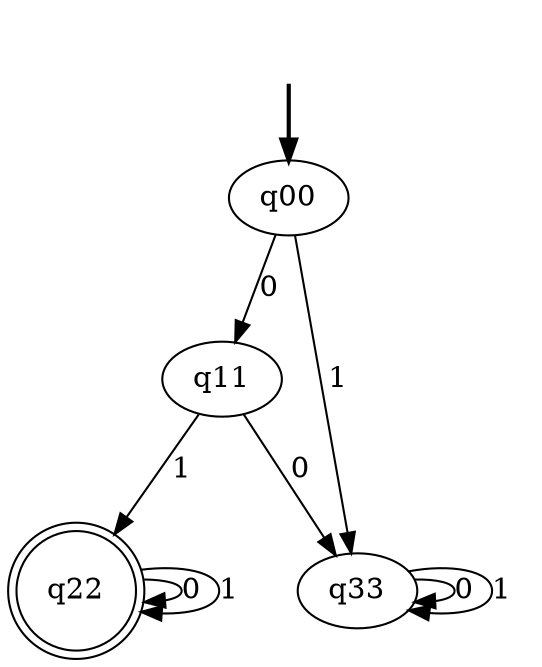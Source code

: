 digraph {
	fake [style=invisible]
	q00 [root=true]
	q11
	q22 [shape=doublecircle]
	q33
	fake -> q00 [style=bold]
	q00 -> q11 [label=0]
	q00 -> q33 [label=1]
	q11 -> q33 [label=0]
	q11 -> q22 [label=1]
	q22 -> q22 [label=0]
	q22 -> q22 [label=1]
	q33 -> q33 [label=0]
	q33 -> q33 [label=1]
}
